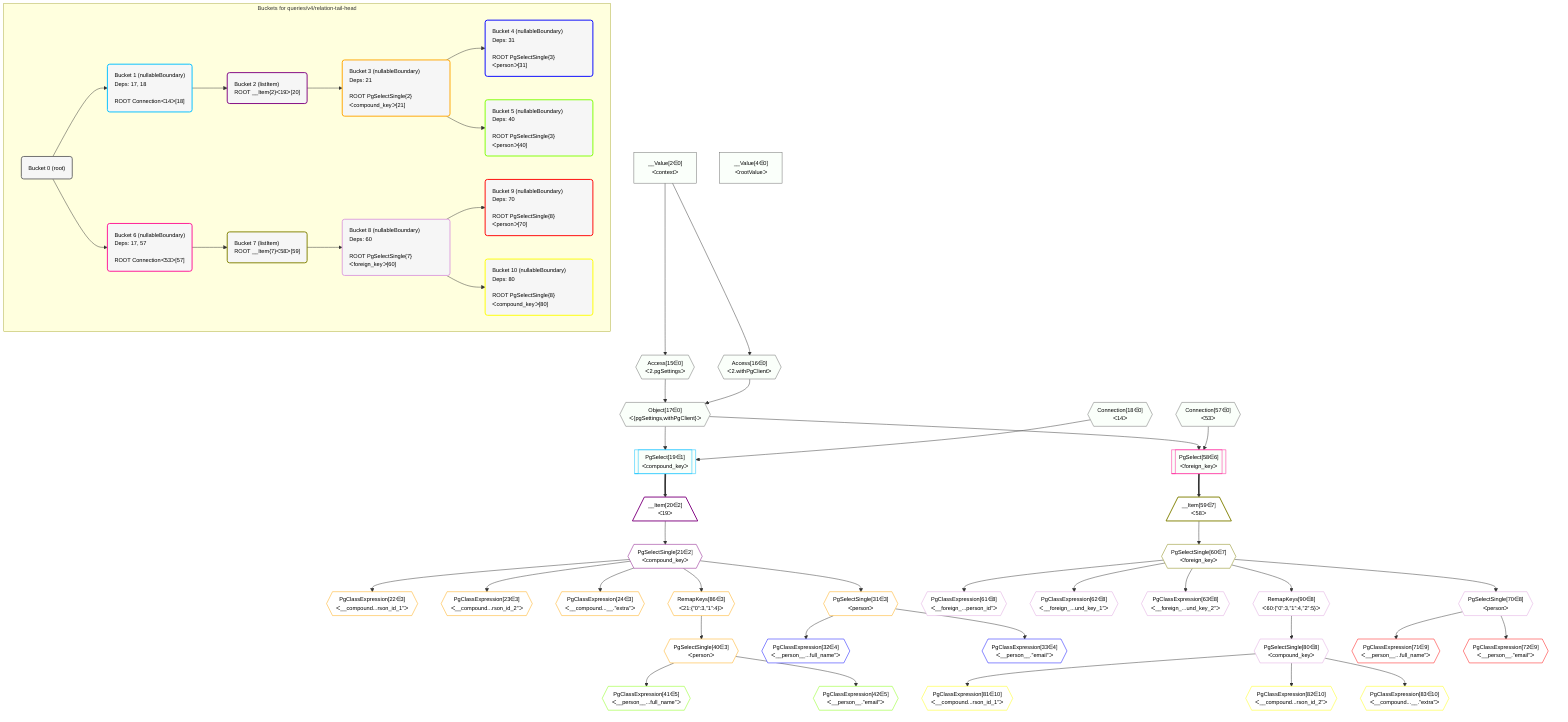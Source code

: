 %%{init: {'themeVariables': { 'fontSize': '12px'}}}%%
graph TD
    classDef path fill:#eee,stroke:#000,color:#000
    classDef plan fill:#fff,stroke-width:1px,color:#000
    classDef itemplan fill:#fff,stroke-width:2px,color:#000
    classDef unbatchedplan fill:#dff,stroke-width:1px,color:#000
    classDef sideeffectplan fill:#fcc,stroke-width:2px,color:#000
    classDef bucket fill:#f6f6f6,color:#000,stroke-width:2px,text-align:left


    %% plan dependencies
    Object17{{"Object[17∈0]<br />ᐸ{pgSettings,withPgClient}ᐳ"}}:::plan
    Access15{{"Access[15∈0]<br />ᐸ2.pgSettingsᐳ"}}:::plan
    Access16{{"Access[16∈0]<br />ᐸ2.withPgClientᐳ"}}:::plan
    Access15 & Access16 --> Object17
    __Value2["__Value[2∈0]<br />ᐸcontextᐳ"]:::plan
    __Value2 --> Access15
    __Value2 --> Access16
    __Value4["__Value[4∈0]<br />ᐸrootValueᐳ"]:::plan
    Connection18{{"Connection[18∈0]<br />ᐸ14ᐳ"}}:::plan
    Connection57{{"Connection[57∈0]<br />ᐸ53ᐳ"}}:::plan
    PgSelect19[["PgSelect[19∈1]<br />ᐸcompound_keyᐳ"]]:::plan
    Object17 & Connection18 --> PgSelect19
    __Item20[/"__Item[20∈2]<br />ᐸ19ᐳ"\]:::itemplan
    PgSelect19 ==> __Item20
    PgSelectSingle21{{"PgSelectSingle[21∈2]<br />ᐸcompound_keyᐳ"}}:::plan
    __Item20 --> PgSelectSingle21
    PgClassExpression22{{"PgClassExpression[22∈3]<br />ᐸ__compound...rson_id_1”ᐳ"}}:::plan
    PgSelectSingle21 --> PgClassExpression22
    PgClassExpression23{{"PgClassExpression[23∈3]<br />ᐸ__compound...rson_id_2”ᐳ"}}:::plan
    PgSelectSingle21 --> PgClassExpression23
    PgClassExpression24{{"PgClassExpression[24∈3]<br />ᐸ__compound...__.”extra”ᐳ"}}:::plan
    PgSelectSingle21 --> PgClassExpression24
    PgSelectSingle31{{"PgSelectSingle[31∈3]<br />ᐸpersonᐳ"}}:::plan
    PgSelectSingle21 --> PgSelectSingle31
    PgSelectSingle40{{"PgSelectSingle[40∈3]<br />ᐸpersonᐳ"}}:::plan
    RemapKeys86{{"RemapKeys[86∈3]<br />ᐸ21:{”0”:3,”1”:4}ᐳ"}}:::plan
    RemapKeys86 --> PgSelectSingle40
    PgSelectSingle21 --> RemapKeys86
    PgClassExpression32{{"PgClassExpression[32∈4]<br />ᐸ__person__...full_name”ᐳ"}}:::plan
    PgSelectSingle31 --> PgClassExpression32
    PgClassExpression33{{"PgClassExpression[33∈4]<br />ᐸ__person__.”email”ᐳ"}}:::plan
    PgSelectSingle31 --> PgClassExpression33
    PgClassExpression41{{"PgClassExpression[41∈5]<br />ᐸ__person__...full_name”ᐳ"}}:::plan
    PgSelectSingle40 --> PgClassExpression41
    PgClassExpression42{{"PgClassExpression[42∈5]<br />ᐸ__person__.”email”ᐳ"}}:::plan
    PgSelectSingle40 --> PgClassExpression42
    PgSelect58[["PgSelect[58∈6]<br />ᐸforeign_keyᐳ"]]:::plan
    Object17 & Connection57 --> PgSelect58
    __Item59[/"__Item[59∈7]<br />ᐸ58ᐳ"\]:::itemplan
    PgSelect58 ==> __Item59
    PgSelectSingle60{{"PgSelectSingle[60∈7]<br />ᐸforeign_keyᐳ"}}:::plan
    __Item59 --> PgSelectSingle60
    PgClassExpression61{{"PgClassExpression[61∈8]<br />ᐸ__foreign_...person_id”ᐳ"}}:::plan
    PgSelectSingle60 --> PgClassExpression61
    PgClassExpression62{{"PgClassExpression[62∈8]<br />ᐸ__foreign_...und_key_1”ᐳ"}}:::plan
    PgSelectSingle60 --> PgClassExpression62
    PgClassExpression63{{"PgClassExpression[63∈8]<br />ᐸ__foreign_...und_key_2”ᐳ"}}:::plan
    PgSelectSingle60 --> PgClassExpression63
    PgSelectSingle70{{"PgSelectSingle[70∈8]<br />ᐸpersonᐳ"}}:::plan
    PgSelectSingle60 --> PgSelectSingle70
    PgSelectSingle80{{"PgSelectSingle[80∈8]<br />ᐸcompound_keyᐳ"}}:::plan
    RemapKeys90{{"RemapKeys[90∈8]<br />ᐸ60:{”0”:3,”1”:4,”2”:5}ᐳ"}}:::plan
    RemapKeys90 --> PgSelectSingle80
    PgSelectSingle60 --> RemapKeys90
    PgClassExpression71{{"PgClassExpression[71∈9]<br />ᐸ__person__...full_name”ᐳ"}}:::plan
    PgSelectSingle70 --> PgClassExpression71
    PgClassExpression72{{"PgClassExpression[72∈9]<br />ᐸ__person__.”email”ᐳ"}}:::plan
    PgSelectSingle70 --> PgClassExpression72
    PgClassExpression81{{"PgClassExpression[81∈10]<br />ᐸ__compound...rson_id_1”ᐳ"}}:::plan
    PgSelectSingle80 --> PgClassExpression81
    PgClassExpression82{{"PgClassExpression[82∈10]<br />ᐸ__compound...rson_id_2”ᐳ"}}:::plan
    PgSelectSingle80 --> PgClassExpression82
    PgClassExpression83{{"PgClassExpression[83∈10]<br />ᐸ__compound...__.”extra”ᐳ"}}:::plan
    PgSelectSingle80 --> PgClassExpression83

    %% define steps

    subgraph "Buckets for queries/v4/relation-tail-head"
    Bucket0("Bucket 0 (root)"):::bucket
    classDef bucket0 stroke:#696969
    class Bucket0,__Value2,__Value4,Access15,Access16,Object17,Connection18,Connection57 bucket0
    Bucket1("Bucket 1 (nullableBoundary)<br />Deps: 17, 18<br /><br />ROOT Connectionᐸ14ᐳ[18]"):::bucket
    classDef bucket1 stroke:#00bfff
    class Bucket1,PgSelect19 bucket1
    Bucket2("Bucket 2 (listItem)<br />ROOT __Item{2}ᐸ19ᐳ[20]"):::bucket
    classDef bucket2 stroke:#7f007f
    class Bucket2,__Item20,PgSelectSingle21 bucket2
    Bucket3("Bucket 3 (nullableBoundary)<br />Deps: 21<br /><br />ROOT PgSelectSingle{2}ᐸcompound_keyᐳ[21]"):::bucket
    classDef bucket3 stroke:#ffa500
    class Bucket3,PgClassExpression22,PgClassExpression23,PgClassExpression24,PgSelectSingle31,PgSelectSingle40,RemapKeys86 bucket3
    Bucket4("Bucket 4 (nullableBoundary)<br />Deps: 31<br /><br />ROOT PgSelectSingle{3}ᐸpersonᐳ[31]"):::bucket
    classDef bucket4 stroke:#0000ff
    class Bucket4,PgClassExpression32,PgClassExpression33 bucket4
    Bucket5("Bucket 5 (nullableBoundary)<br />Deps: 40<br /><br />ROOT PgSelectSingle{3}ᐸpersonᐳ[40]"):::bucket
    classDef bucket5 stroke:#7fff00
    class Bucket5,PgClassExpression41,PgClassExpression42 bucket5
    Bucket6("Bucket 6 (nullableBoundary)<br />Deps: 17, 57<br /><br />ROOT Connectionᐸ53ᐳ[57]"):::bucket
    classDef bucket6 stroke:#ff1493
    class Bucket6,PgSelect58 bucket6
    Bucket7("Bucket 7 (listItem)<br />ROOT __Item{7}ᐸ58ᐳ[59]"):::bucket
    classDef bucket7 stroke:#808000
    class Bucket7,__Item59,PgSelectSingle60 bucket7
    Bucket8("Bucket 8 (nullableBoundary)<br />Deps: 60<br /><br />ROOT PgSelectSingle{7}ᐸforeign_keyᐳ[60]"):::bucket
    classDef bucket8 stroke:#dda0dd
    class Bucket8,PgClassExpression61,PgClassExpression62,PgClassExpression63,PgSelectSingle70,PgSelectSingle80,RemapKeys90 bucket8
    Bucket9("Bucket 9 (nullableBoundary)<br />Deps: 70<br /><br />ROOT PgSelectSingle{8}ᐸpersonᐳ[70]"):::bucket
    classDef bucket9 stroke:#ff0000
    class Bucket9,PgClassExpression71,PgClassExpression72 bucket9
    Bucket10("Bucket 10 (nullableBoundary)<br />Deps: 80<br /><br />ROOT PgSelectSingle{8}ᐸcompound_keyᐳ[80]"):::bucket
    classDef bucket10 stroke:#ffff00
    class Bucket10,PgClassExpression81,PgClassExpression82,PgClassExpression83 bucket10
    Bucket0 --> Bucket1 & Bucket6
    Bucket1 --> Bucket2
    Bucket2 --> Bucket3
    Bucket3 --> Bucket4 & Bucket5
    Bucket6 --> Bucket7
    Bucket7 --> Bucket8
    Bucket8 --> Bucket9 & Bucket10
    classDef unary fill:#fafffa,borderWidth:8px
    class Object17,Access15,Access16,__Value2,__Value4,Connection18,Connection57,PgSelect19,PgSelect58 unary
    end